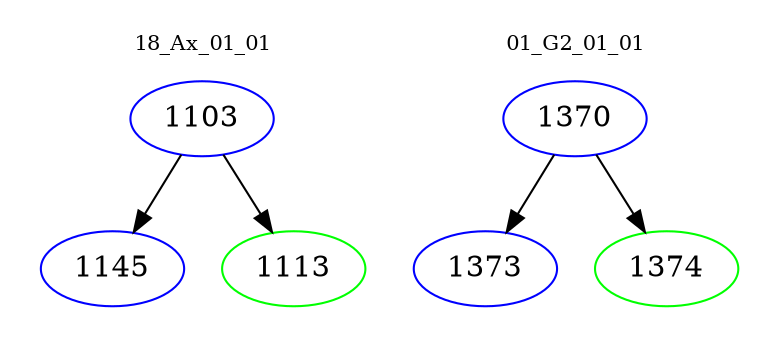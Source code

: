 digraph{
subgraph cluster_0 {
color = white
label = "18_Ax_01_01";
fontsize=10;
T0_1103 [label="1103", color="blue"]
T0_1103 -> T0_1145 [color="black"]
T0_1145 [label="1145", color="blue"]
T0_1103 -> T0_1113 [color="black"]
T0_1113 [label="1113", color="green"]
}
subgraph cluster_1 {
color = white
label = "01_G2_01_01";
fontsize=10;
T1_1370 [label="1370", color="blue"]
T1_1370 -> T1_1373 [color="black"]
T1_1373 [label="1373", color="blue"]
T1_1370 -> T1_1374 [color="black"]
T1_1374 [label="1374", color="green"]
}
}
